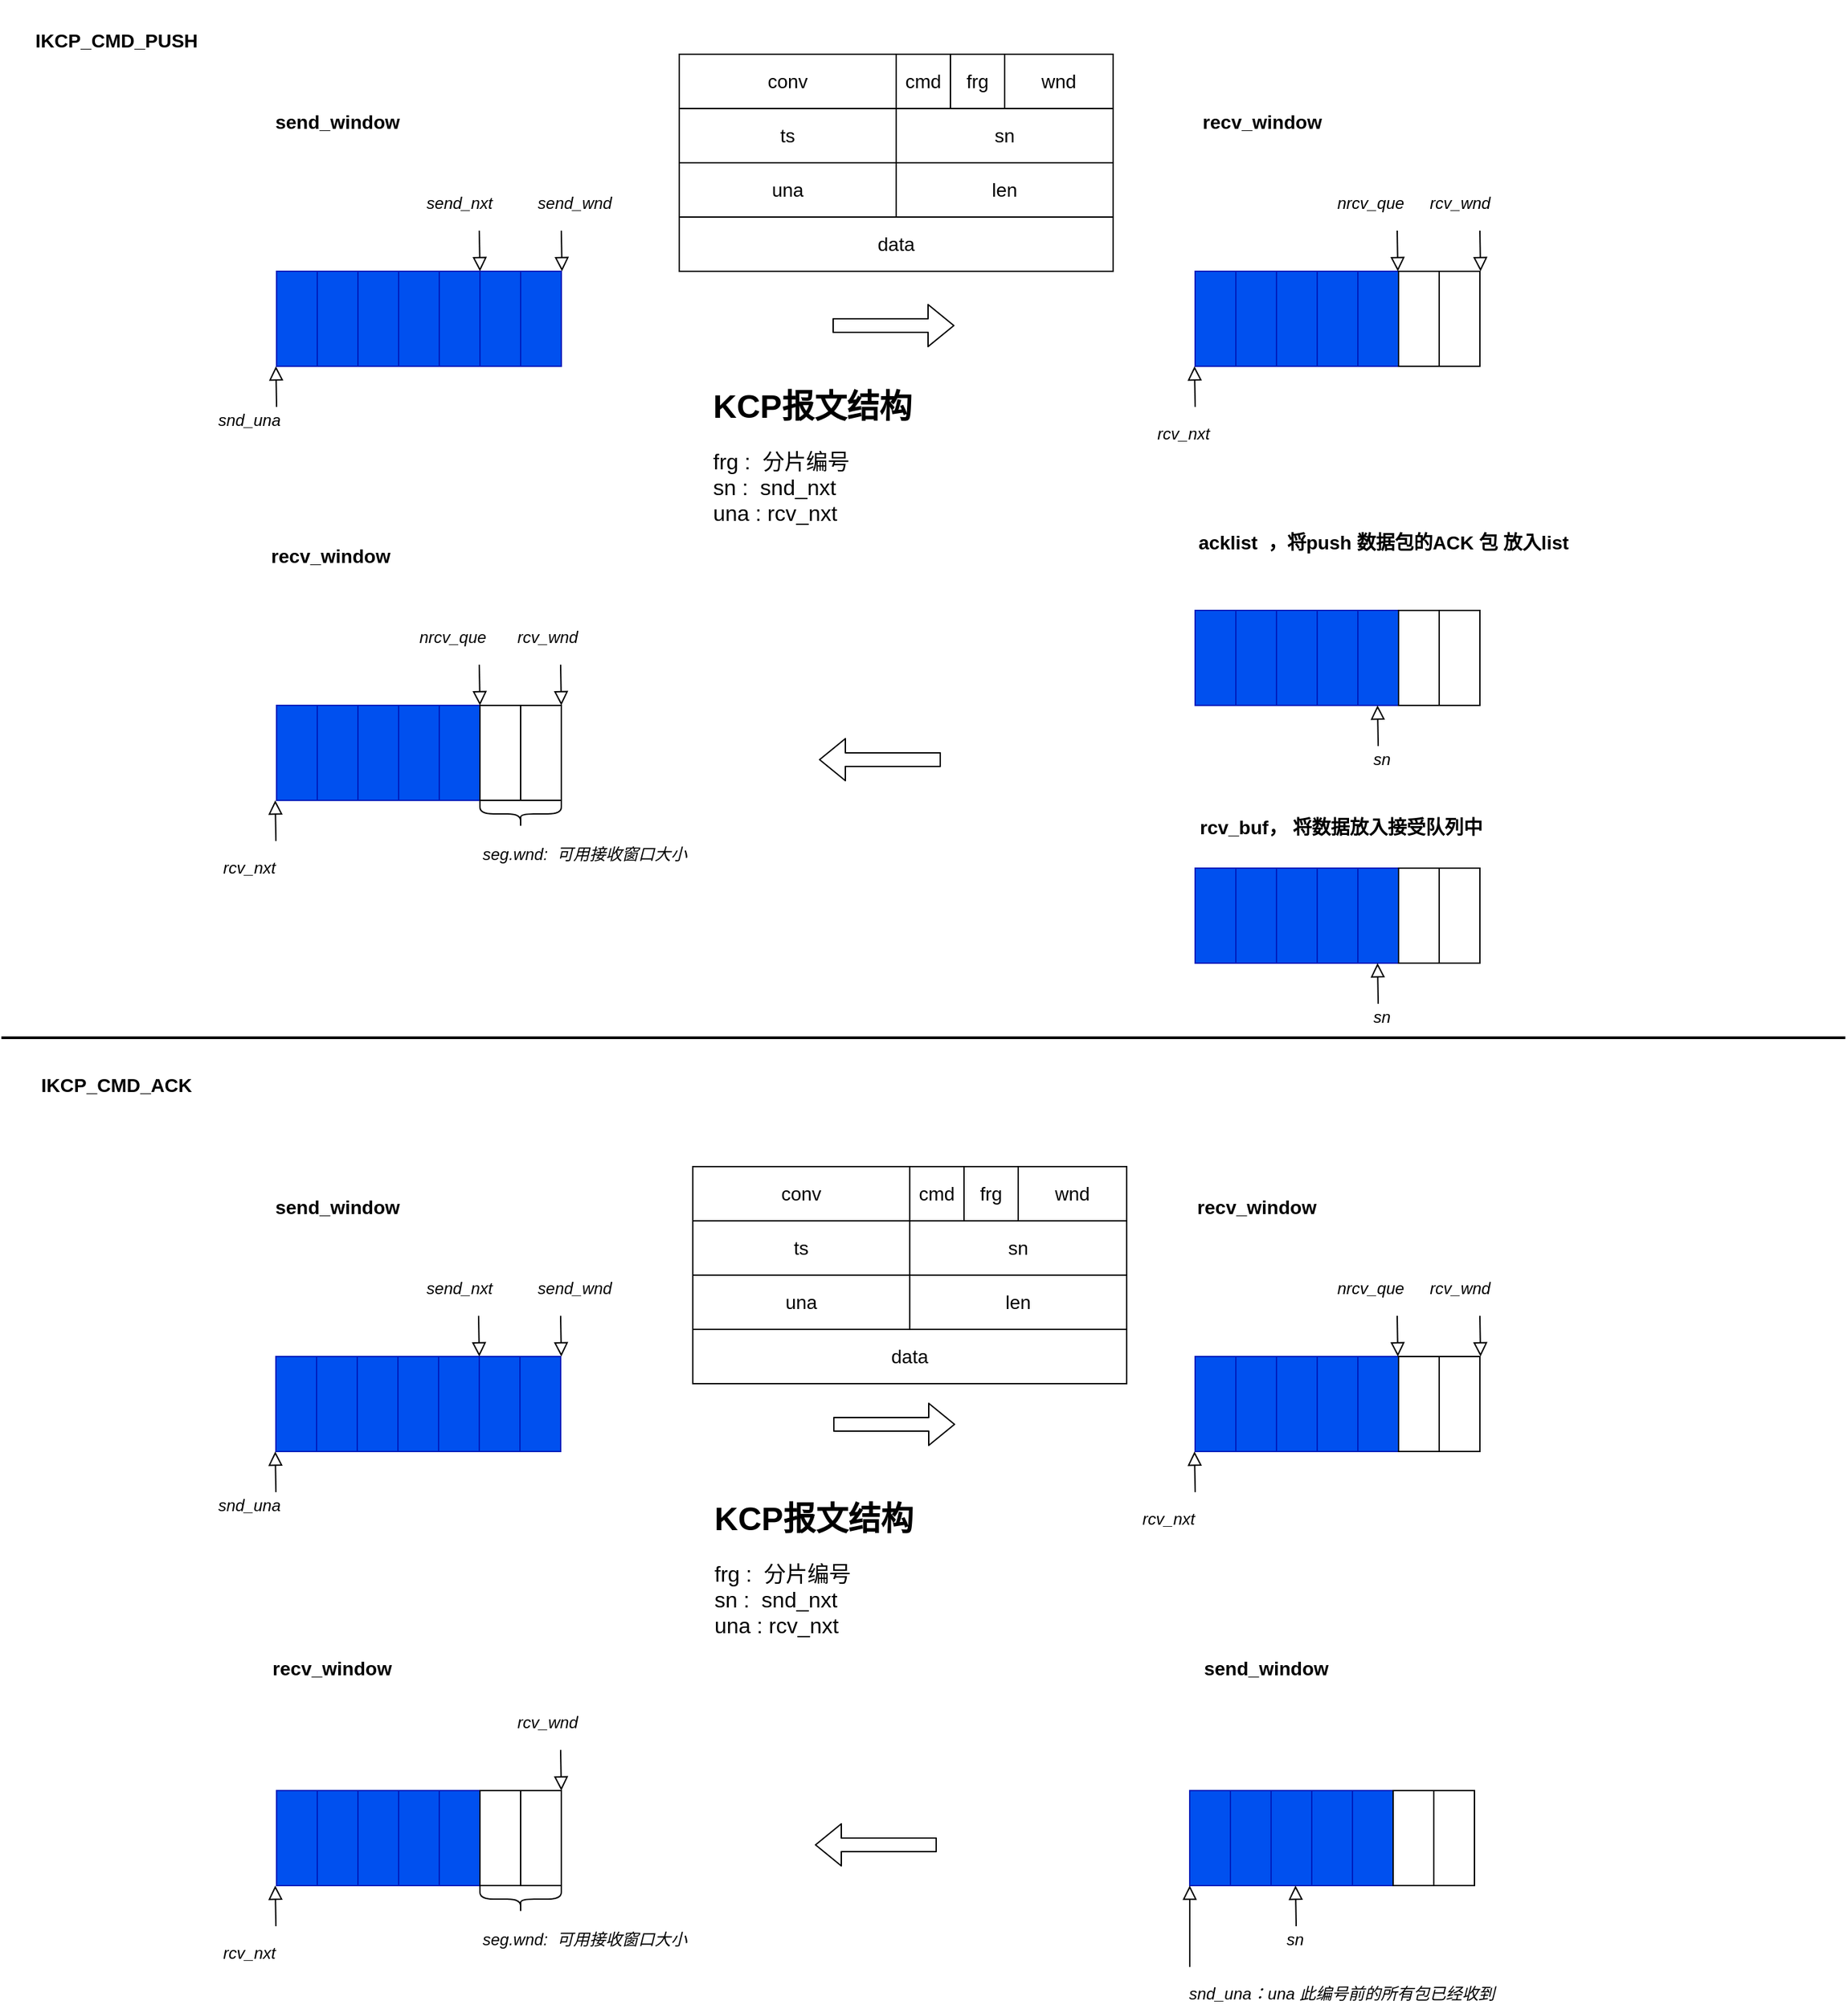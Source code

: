 <mxfile version="13.10.2" type="github">
  <diagram id="feINAKc0w70oRSZ_3hTW" name="第 1 页">
    <mxGraphModel dx="1360" dy="802" grid="1" gridSize="10" guides="1" tooltips="1" connect="1" arrows="1" fold="1" page="1" pageScale="1" pageWidth="827" pageHeight="1169" math="0" shadow="0">
      <root>
        <mxCell id="0" />
        <mxCell id="1" parent="0" />
        <mxCell id="rV__VkdkWEQ5Nje2Z5eR-19" value="" style="rounded=0;whiteSpace=wrap;html=1;fillColor=#0050ef;strokeColor=#001DBC;fontColor=#ffffff;" parent="1" vertex="1">
          <mxGeometry x="243" y="200" width="30" height="70" as="geometry" />
        </mxCell>
        <mxCell id="rV__VkdkWEQ5Nje2Z5eR-52" value="" style="rounded=0;html=1;jettySize=auto;orthogonalLoop=1;fontSize=11;endArrow=block;endFill=0;endSize=8;strokeWidth=1;shadow=0;labelBackgroundColor=none;edgeStyle=orthogonalEdgeStyle;" parent="1" edge="1">
          <mxGeometry y="20" relative="1" as="geometry">
            <mxPoint as="offset" />
            <mxPoint x="243" y="300" as="sourcePoint" />
            <mxPoint x="242.5" y="270" as="targetPoint" />
          </mxGeometry>
        </mxCell>
        <mxCell id="rV__VkdkWEQ5Nje2Z5eR-62" value="snd_una" style="text;html=1;strokeColor=none;fillColor=none;align=center;verticalAlign=middle;whiteSpace=wrap;rounded=0;fontStyle=2" parent="1" vertex="1">
          <mxGeometry x="203" y="300" width="40" height="20" as="geometry" />
        </mxCell>
        <mxCell id="rV__VkdkWEQ5Nje2Z5eR-63" value="send_wnd" style="text;html=1;strokeColor=none;fillColor=none;align=center;verticalAlign=middle;whiteSpace=wrap;rounded=0;fontStyle=2" parent="1" vertex="1">
          <mxGeometry x="443" y="140" width="40" height="20" as="geometry" />
        </mxCell>
        <mxCell id="rV__VkdkWEQ5Nje2Z5eR-68" value="send_window" style="text;html=1;strokeColor=none;fillColor=none;align=center;verticalAlign=middle;whiteSpace=wrap;rounded=0;fontSize=14;fontStyle=1" parent="1" vertex="1">
          <mxGeometry x="268" y="80" width="40" height="20" as="geometry" />
        </mxCell>
        <mxCell id="mCFFVizzUiLR0h96KD7Z-1" value="" style="rounded=0;whiteSpace=wrap;html=1;fillColor=#0050ef;strokeColor=#001DBC;fontColor=#ffffff;" vertex="1" parent="1">
          <mxGeometry x="273" y="200" width="30" height="70" as="geometry" />
        </mxCell>
        <mxCell id="mCFFVizzUiLR0h96KD7Z-2" value="" style="rounded=0;whiteSpace=wrap;html=1;fillColor=#0050ef;strokeColor=#001DBC;fontColor=#ffffff;" vertex="1" parent="1">
          <mxGeometry x="303" y="200" width="30" height="70" as="geometry" />
        </mxCell>
        <mxCell id="mCFFVizzUiLR0h96KD7Z-3" value="" style="rounded=0;whiteSpace=wrap;html=1;fillColor=#0050ef;strokeColor=#001DBC;fontColor=#ffffff;" vertex="1" parent="1">
          <mxGeometry x="333" y="200" width="30" height="70" as="geometry" />
        </mxCell>
        <mxCell id="mCFFVizzUiLR0h96KD7Z-4" value="" style="rounded=0;whiteSpace=wrap;html=1;fillColor=#0050ef;strokeColor=#001DBC;fontColor=#ffffff;" vertex="1" parent="1">
          <mxGeometry x="363" y="200" width="30" height="70" as="geometry" />
        </mxCell>
        <mxCell id="mCFFVizzUiLR0h96KD7Z-5" value="" style="rounded=0;whiteSpace=wrap;html=1;fillColor=#0050ef;strokeColor=#001DBC;fontColor=#ffffff;" vertex="1" parent="1">
          <mxGeometry x="393" y="200" width="30" height="70" as="geometry" />
        </mxCell>
        <mxCell id="mCFFVizzUiLR0h96KD7Z-6" value="" style="rounded=0;whiteSpace=wrap;html=1;fillColor=#0050ef;strokeColor=#001DBC;fontColor=#ffffff;" vertex="1" parent="1">
          <mxGeometry x="423" y="200" width="30" height="70" as="geometry" />
        </mxCell>
        <mxCell id="mCFFVizzUiLR0h96KD7Z-7" value="" style="rounded=0;whiteSpace=wrap;html=1;fillColor=#0050ef;strokeColor=#001DBC;fontColor=#ffffff;" vertex="1" parent="1">
          <mxGeometry x="920.5" y="200" width="30" height="70" as="geometry" />
        </mxCell>
        <mxCell id="mCFFVizzUiLR0h96KD7Z-8" value="recv_window" style="text;html=1;strokeColor=none;fillColor=none;align=center;verticalAlign=middle;whiteSpace=wrap;rounded=0;fontSize=14;fontStyle=1" vertex="1" parent="1">
          <mxGeometry x="950" y="80" width="40" height="20" as="geometry" />
        </mxCell>
        <mxCell id="mCFFVizzUiLR0h96KD7Z-9" value="" style="rounded=0;whiteSpace=wrap;html=1;fillColor=#0050ef;strokeColor=#001DBC;fontColor=#ffffff;" vertex="1" parent="1">
          <mxGeometry x="950.5" y="200" width="30" height="70" as="geometry" />
        </mxCell>
        <mxCell id="mCFFVizzUiLR0h96KD7Z-10" value="" style="rounded=0;whiteSpace=wrap;html=1;fillColor=#0050ef;strokeColor=#001DBC;fontColor=#ffffff;" vertex="1" parent="1">
          <mxGeometry x="980.5" y="200" width="30" height="70" as="geometry" />
        </mxCell>
        <mxCell id="mCFFVizzUiLR0h96KD7Z-11" value="" style="rounded=0;whiteSpace=wrap;html=1;fillColor=#0050ef;strokeColor=#001DBC;fontColor=#ffffff;" vertex="1" parent="1">
          <mxGeometry x="1010.5" y="200" width="30" height="70" as="geometry" />
        </mxCell>
        <mxCell id="mCFFVizzUiLR0h96KD7Z-12" value="" style="rounded=0;whiteSpace=wrap;html=1;fillColor=#0050ef;strokeColor=#001DBC;fontColor=#ffffff;" vertex="1" parent="1">
          <mxGeometry x="1040.5" y="200" width="30" height="70" as="geometry" />
        </mxCell>
        <mxCell id="mCFFVizzUiLR0h96KD7Z-13" value="" style="rounded=0;whiteSpace=wrap;html=1;" vertex="1" parent="1">
          <mxGeometry x="1070.5" y="200" width="30" height="70" as="geometry" />
        </mxCell>
        <mxCell id="mCFFVizzUiLR0h96KD7Z-14" value="" style="rounded=0;whiteSpace=wrap;html=1;" vertex="1" parent="1">
          <mxGeometry x="1100.5" y="200" width="30" height="70" as="geometry" />
        </mxCell>
        <mxCell id="mCFFVizzUiLR0h96KD7Z-15" value="" style="rounded=0;whiteSpace=wrap;html=1;fillColor=#0050ef;strokeColor=#001DBC;fontColor=#ffffff;" vertex="1" parent="1">
          <mxGeometry x="243" y="520" width="30" height="70" as="geometry" />
        </mxCell>
        <mxCell id="mCFFVizzUiLR0h96KD7Z-16" value="recv_window" style="text;html=1;strokeColor=none;fillColor=none;align=center;verticalAlign=middle;whiteSpace=wrap;rounded=0;fontSize=14;fontStyle=1" vertex="1" parent="1">
          <mxGeometry x="263" y="400" width="40" height="20" as="geometry" />
        </mxCell>
        <mxCell id="mCFFVizzUiLR0h96KD7Z-17" value="" style="rounded=0;whiteSpace=wrap;html=1;fillColor=#0050ef;strokeColor=#001DBC;fontColor=#ffffff;" vertex="1" parent="1">
          <mxGeometry x="273" y="520" width="30" height="70" as="geometry" />
        </mxCell>
        <mxCell id="mCFFVizzUiLR0h96KD7Z-18" value="" style="rounded=0;whiteSpace=wrap;html=1;fillColor=#0050ef;strokeColor=#001DBC;fontColor=#ffffff;" vertex="1" parent="1">
          <mxGeometry x="303" y="520" width="30" height="70" as="geometry" />
        </mxCell>
        <mxCell id="mCFFVizzUiLR0h96KD7Z-19" value="" style="rounded=0;whiteSpace=wrap;html=1;fillColor=#0050ef;strokeColor=#001DBC;fontColor=#ffffff;" vertex="1" parent="1">
          <mxGeometry x="333" y="520" width="30" height="70" as="geometry" />
        </mxCell>
        <mxCell id="mCFFVizzUiLR0h96KD7Z-20" value="" style="rounded=0;whiteSpace=wrap;html=1;fillColor=#0050ef;strokeColor=#001DBC;fontColor=#ffffff;" vertex="1" parent="1">
          <mxGeometry x="363" y="520" width="30" height="70" as="geometry" />
        </mxCell>
        <mxCell id="mCFFVizzUiLR0h96KD7Z-21" value="" style="rounded=0;whiteSpace=wrap;html=1;" vertex="1" parent="1">
          <mxGeometry x="393" y="520" width="30" height="70" as="geometry" />
        </mxCell>
        <mxCell id="mCFFVizzUiLR0h96KD7Z-22" value="" style="rounded=0;whiteSpace=wrap;html=1;" vertex="1" parent="1">
          <mxGeometry x="423" y="520" width="30" height="70" as="geometry" />
        </mxCell>
        <mxCell id="mCFFVizzUiLR0h96KD7Z-23" value="" style="rounded=0;whiteSpace=wrap;html=1;fillColor=#0050ef;strokeColor=#001DBC;fontColor=#ffffff;" vertex="1" parent="1">
          <mxGeometry x="920.5" y="450" width="30" height="70" as="geometry" />
        </mxCell>
        <mxCell id="mCFFVizzUiLR0h96KD7Z-24" value="acklist&amp;nbsp; ，将push 数据包的ACK 包 放入list" style="text;html=1;strokeColor=none;fillColor=none;align=left;verticalAlign=middle;whiteSpace=wrap;rounded=0;fontSize=14;fontStyle=1" vertex="1" parent="1">
          <mxGeometry x="920.5" y="390" width="289.5" height="20" as="geometry" />
        </mxCell>
        <mxCell id="mCFFVizzUiLR0h96KD7Z-25" value="" style="rounded=0;whiteSpace=wrap;html=1;fillColor=#0050ef;strokeColor=#001DBC;fontColor=#ffffff;" vertex="1" parent="1">
          <mxGeometry x="950.5" y="450" width="30" height="70" as="geometry" />
        </mxCell>
        <mxCell id="mCFFVizzUiLR0h96KD7Z-26" value="" style="rounded=0;whiteSpace=wrap;html=1;fillColor=#0050ef;strokeColor=#001DBC;fontColor=#ffffff;" vertex="1" parent="1">
          <mxGeometry x="980.5" y="450" width="30" height="70" as="geometry" />
        </mxCell>
        <mxCell id="mCFFVizzUiLR0h96KD7Z-27" value="" style="rounded=0;whiteSpace=wrap;html=1;fillColor=#0050ef;strokeColor=#001DBC;fontColor=#ffffff;" vertex="1" parent="1">
          <mxGeometry x="1010.5" y="450" width="30" height="70" as="geometry" />
        </mxCell>
        <mxCell id="mCFFVizzUiLR0h96KD7Z-28" value="" style="rounded=0;whiteSpace=wrap;html=1;fillColor=#0050ef;strokeColor=#001DBC;fontColor=#ffffff;" vertex="1" parent="1">
          <mxGeometry x="1040.5" y="450" width="30" height="70" as="geometry" />
        </mxCell>
        <mxCell id="mCFFVizzUiLR0h96KD7Z-29" value="" style="rounded=0;whiteSpace=wrap;html=1;" vertex="1" parent="1">
          <mxGeometry x="1070.5" y="450" width="30" height="70" as="geometry" />
        </mxCell>
        <mxCell id="mCFFVizzUiLR0h96KD7Z-30" value="" style="rounded=0;whiteSpace=wrap;html=1;" vertex="1" parent="1">
          <mxGeometry x="1100.5" y="450" width="30" height="70" as="geometry" />
        </mxCell>
        <mxCell id="mCFFVizzUiLR0h96KD7Z-31" value="" style="shape=flexArrow;endArrow=classic;html=1;fontSize=14;fontColor=#000000;" edge="1" parent="1">
          <mxGeometry width="50" height="50" relative="1" as="geometry">
            <mxPoint x="653" y="240" as="sourcePoint" />
            <mxPoint x="743" y="240" as="targetPoint" />
          </mxGeometry>
        </mxCell>
        <mxCell id="mCFFVizzUiLR0h96KD7Z-32" value="" style="shape=flexArrow;endArrow=classic;html=1;fontSize=14;fontColor=#000000;" edge="1" parent="1">
          <mxGeometry width="50" height="50" relative="1" as="geometry">
            <mxPoint x="733" y="560" as="sourcePoint" />
            <mxPoint x="643" y="560" as="targetPoint" />
          </mxGeometry>
        </mxCell>
        <mxCell id="mCFFVizzUiLR0h96KD7Z-33" value="" style="rounded=0;html=1;jettySize=auto;orthogonalLoop=1;fontSize=11;endArrow=block;endFill=0;endSize=8;strokeWidth=1;shadow=0;labelBackgroundColor=none;edgeStyle=orthogonalEdgeStyle;" edge="1" parent="1">
          <mxGeometry y="20" relative="1" as="geometry">
            <mxPoint as="offset" />
            <mxPoint x="453" y="170" as="sourcePoint" />
            <mxPoint x="453.5" y="200" as="targetPoint" />
          </mxGeometry>
        </mxCell>
        <mxCell id="mCFFVizzUiLR0h96KD7Z-34" value="send_nxt" style="text;html=1;strokeColor=none;fillColor=none;align=center;verticalAlign=middle;whiteSpace=wrap;rounded=0;fontStyle=2" vertex="1" parent="1">
          <mxGeometry x="358" y="140" width="40" height="20" as="geometry" />
        </mxCell>
        <mxCell id="mCFFVizzUiLR0h96KD7Z-35" value="" style="rounded=0;html=1;jettySize=auto;orthogonalLoop=1;fontSize=11;endArrow=block;endFill=0;endSize=8;strokeWidth=1;shadow=0;labelBackgroundColor=none;edgeStyle=orthogonalEdgeStyle;" edge="1" parent="1">
          <mxGeometry y="20" relative="1" as="geometry">
            <mxPoint as="offset" />
            <mxPoint x="392.5" y="170" as="sourcePoint" />
            <mxPoint x="393" y="200" as="targetPoint" />
          </mxGeometry>
        </mxCell>
        <mxCell id="mCFFVizzUiLR0h96KD7Z-36" value="rcv_nxt" style="text;html=1;strokeColor=none;fillColor=none;align=center;verticalAlign=middle;whiteSpace=wrap;rounded=0;fontStyle=2" vertex="1" parent="1">
          <mxGeometry x="892" y="310" width="40" height="20" as="geometry" />
        </mxCell>
        <mxCell id="mCFFVizzUiLR0h96KD7Z-37" value="" style="rounded=0;html=1;jettySize=auto;orthogonalLoop=1;fontSize=11;endArrow=block;endFill=0;endSize=8;strokeWidth=1;shadow=0;labelBackgroundColor=none;edgeStyle=orthogonalEdgeStyle;" edge="1" parent="1">
          <mxGeometry y="20" relative="1" as="geometry">
            <mxPoint as="offset" />
            <mxPoint x="920.5" y="300" as="sourcePoint" />
            <mxPoint x="920" y="270" as="targetPoint" />
          </mxGeometry>
        </mxCell>
        <mxCell id="mCFFVizzUiLR0h96KD7Z-48" value="rcv_wnd" style="text;html=1;strokeColor=none;fillColor=none;align=center;verticalAlign=middle;whiteSpace=wrap;rounded=0;fontStyle=2" vertex="1" parent="1">
          <mxGeometry x="1095.5" y="140" width="40" height="20" as="geometry" />
        </mxCell>
        <mxCell id="mCFFVizzUiLR0h96KD7Z-49" value="" style="rounded=0;html=1;jettySize=auto;orthogonalLoop=1;fontSize=11;endArrow=block;endFill=0;endSize=8;strokeWidth=1;shadow=0;labelBackgroundColor=none;edgeStyle=orthogonalEdgeStyle;" edge="1" parent="1">
          <mxGeometry y="20" relative="1" as="geometry">
            <mxPoint as="offset" />
            <mxPoint x="1130.5" y="170" as="sourcePoint" />
            <mxPoint x="1131" y="200" as="targetPoint" />
          </mxGeometry>
        </mxCell>
        <mxCell id="mCFFVizzUiLR0h96KD7Z-50" value="" style="rounded=0;html=1;jettySize=auto;orthogonalLoop=1;fontSize=11;endArrow=block;endFill=0;endSize=8;strokeWidth=1;shadow=0;labelBackgroundColor=none;edgeStyle=orthogonalEdgeStyle;" edge="1" parent="1">
          <mxGeometry y="20" relative="1" as="geometry">
            <mxPoint as="offset" />
            <mxPoint x="1069.5" y="170" as="sourcePoint" />
            <mxPoint x="1070" y="200" as="targetPoint" />
          </mxGeometry>
        </mxCell>
        <mxCell id="mCFFVizzUiLR0h96KD7Z-51" value="nrcv_que" style="text;html=1;strokeColor=none;fillColor=none;align=center;verticalAlign=middle;whiteSpace=wrap;rounded=0;fontStyle=2" vertex="1" parent="1">
          <mxGeometry x="1029.5" y="140" width="40" height="20" as="geometry" />
        </mxCell>
        <mxCell id="mCFFVizzUiLR0h96KD7Z-52" value="" style="shape=curlyBracket;whiteSpace=wrap;html=1;rounded=1;fontSize=14;fontColor=#000000;direction=north;" vertex="1" parent="1">
          <mxGeometry x="393" y="590" width="60" height="20" as="geometry" />
        </mxCell>
        <mxCell id="mCFFVizzUiLR0h96KD7Z-53" value="seg.wnd:&amp;nbsp; 可用接收窗口大小" style="text;html=1;strokeColor=none;fillColor=none;align=left;verticalAlign=middle;whiteSpace=wrap;rounded=0;fontStyle=2" vertex="1" parent="1">
          <mxGeometry x="393" y="620" width="190" height="20" as="geometry" />
        </mxCell>
        <mxCell id="mCFFVizzUiLR0h96KD7Z-54" value="rcv_wnd" style="text;html=1;strokeColor=none;fillColor=none;align=center;verticalAlign=middle;whiteSpace=wrap;rounded=0;fontStyle=2" vertex="1" parent="1">
          <mxGeometry x="423" y="460" width="40" height="20" as="geometry" />
        </mxCell>
        <mxCell id="mCFFVizzUiLR0h96KD7Z-55" value="" style="rounded=0;html=1;jettySize=auto;orthogonalLoop=1;fontSize=11;endArrow=block;endFill=0;endSize=8;strokeWidth=1;shadow=0;labelBackgroundColor=none;edgeStyle=orthogonalEdgeStyle;" edge="1" parent="1">
          <mxGeometry y="20" relative="1" as="geometry">
            <mxPoint as="offset" />
            <mxPoint x="452.5" y="490" as="sourcePoint" />
            <mxPoint x="453" y="520" as="targetPoint" />
          </mxGeometry>
        </mxCell>
        <mxCell id="mCFFVizzUiLR0h96KD7Z-71" value="conv" style="rounded=0;whiteSpace=wrap;html=1;fontSize=14;fontColor=#000000;align=center;" vertex="1" parent="1">
          <mxGeometry x="540" y="40" width="160" height="40" as="geometry" />
        </mxCell>
        <mxCell id="mCFFVizzUiLR0h96KD7Z-72" value="ts" style="rounded=0;whiteSpace=wrap;html=1;fontSize=14;fontColor=#000000;align=center;" vertex="1" parent="1">
          <mxGeometry x="540" y="80" width="160" height="40" as="geometry" />
        </mxCell>
        <mxCell id="mCFFVizzUiLR0h96KD7Z-73" value="una" style="rounded=0;whiteSpace=wrap;html=1;fontSize=14;fontColor=#000000;align=center;" vertex="1" parent="1">
          <mxGeometry x="540" y="120" width="160" height="40" as="geometry" />
        </mxCell>
        <mxCell id="mCFFVizzUiLR0h96KD7Z-74" value="cmd" style="rounded=0;whiteSpace=wrap;html=1;fontSize=14;fontColor=#000000;align=center;" vertex="1" parent="1">
          <mxGeometry x="700" y="40" width="40" height="40" as="geometry" />
        </mxCell>
        <mxCell id="mCFFVizzUiLR0h96KD7Z-75" value="frg" style="rounded=0;whiteSpace=wrap;html=1;fontSize=14;fontColor=#000000;align=center;" vertex="1" parent="1">
          <mxGeometry x="740" y="40" width="40" height="40" as="geometry" />
        </mxCell>
        <mxCell id="mCFFVizzUiLR0h96KD7Z-76" value="wnd" style="rounded=0;whiteSpace=wrap;html=1;fontSize=14;fontColor=#000000;align=center;" vertex="1" parent="1">
          <mxGeometry x="780" y="40" width="80" height="40" as="geometry" />
        </mxCell>
        <mxCell id="mCFFVizzUiLR0h96KD7Z-78" value="sn" style="rounded=0;whiteSpace=wrap;html=1;fontSize=14;fontColor=#000000;align=center;" vertex="1" parent="1">
          <mxGeometry x="700" y="80" width="160" height="40" as="geometry" />
        </mxCell>
        <mxCell id="mCFFVizzUiLR0h96KD7Z-79" value="len" style="rounded=0;whiteSpace=wrap;html=1;fontSize=14;fontColor=#000000;align=center;" vertex="1" parent="1">
          <mxGeometry x="700" y="120" width="160" height="40" as="geometry" />
        </mxCell>
        <mxCell id="mCFFVizzUiLR0h96KD7Z-80" value="data" style="rounded=0;whiteSpace=wrap;html=1;fontSize=14;fontColor=#000000;align=center;" vertex="1" parent="1">
          <mxGeometry x="540" y="160" width="320" height="40" as="geometry" />
        </mxCell>
        <mxCell id="mCFFVizzUiLR0h96KD7Z-81" value="rcv_nxt" style="text;html=1;strokeColor=none;fillColor=none;align=center;verticalAlign=middle;whiteSpace=wrap;rounded=0;fontStyle=2" vertex="1" parent="1">
          <mxGeometry x="202.5" y="630" width="40" height="20" as="geometry" />
        </mxCell>
        <mxCell id="mCFFVizzUiLR0h96KD7Z-82" value="" style="rounded=0;html=1;jettySize=auto;orthogonalLoop=1;fontSize=11;endArrow=block;endFill=0;endSize=8;strokeWidth=1;shadow=0;labelBackgroundColor=none;edgeStyle=orthogonalEdgeStyle;" edge="1" parent="1">
          <mxGeometry y="20" relative="1" as="geometry">
            <mxPoint as="offset" />
            <mxPoint x="242.5" y="620" as="sourcePoint" />
            <mxPoint x="242" y="590" as="targetPoint" />
          </mxGeometry>
        </mxCell>
        <mxCell id="mCFFVizzUiLR0h96KD7Z-83" value="&lt;h1&gt;KCP报文结构&lt;/h1&gt;&lt;p style=&quot;font-size: 16px&quot;&gt;frg :&amp;nbsp; 分片编号&amp;nbsp;&lt;br&gt;sn :&amp;nbsp;&amp;nbsp;snd_nxt&lt;br&gt;una : rcv_nxt&amp;nbsp;&lt;br&gt;&lt;/p&gt;" style="text;html=1;strokeColor=none;fillColor=none;spacing=5;spacingTop=-20;whiteSpace=wrap;overflow=hidden;rounded=0;" vertex="1" parent="1">
          <mxGeometry x="560" y="280" width="320" height="150" as="geometry" />
        </mxCell>
        <mxCell id="mCFFVizzUiLR0h96KD7Z-86" value="" style="rounded=0;html=1;jettySize=auto;orthogonalLoop=1;fontSize=11;endArrow=block;endFill=0;endSize=8;strokeWidth=1;shadow=0;labelBackgroundColor=none;edgeStyle=orthogonalEdgeStyle;" edge="1" parent="1">
          <mxGeometry y="20" relative="1" as="geometry">
            <mxPoint as="offset" />
            <mxPoint x="1055.5" y="550" as="sourcePoint" />
            <mxPoint x="1055" y="520" as="targetPoint" />
          </mxGeometry>
        </mxCell>
        <mxCell id="mCFFVizzUiLR0h96KD7Z-87" value="sn" style="text;html=1;strokeColor=none;fillColor=none;align=left;verticalAlign=middle;whiteSpace=wrap;rounded=0;fontStyle=2" vertex="1" parent="1">
          <mxGeometry x="1050" y="550" width="40" height="20" as="geometry" />
        </mxCell>
        <mxCell id="mCFFVizzUiLR0h96KD7Z-89" value="" style="rounded=0;whiteSpace=wrap;html=1;fillColor=#0050ef;strokeColor=#001DBC;fontColor=#ffffff;" vertex="1" parent="1">
          <mxGeometry x="242.5" y="1000" width="30" height="70" as="geometry" />
        </mxCell>
        <mxCell id="mCFFVizzUiLR0h96KD7Z-90" value="" style="rounded=0;html=1;jettySize=auto;orthogonalLoop=1;fontSize=11;endArrow=block;endFill=0;endSize=8;strokeWidth=1;shadow=0;labelBackgroundColor=none;edgeStyle=orthogonalEdgeStyle;" edge="1" parent="1">
          <mxGeometry y="20" relative="1" as="geometry">
            <mxPoint as="offset" />
            <mxPoint x="242.5" y="1100" as="sourcePoint" />
            <mxPoint x="242" y="1070" as="targetPoint" />
          </mxGeometry>
        </mxCell>
        <mxCell id="mCFFVizzUiLR0h96KD7Z-91" value="snd_una" style="text;html=1;strokeColor=none;fillColor=none;align=center;verticalAlign=middle;whiteSpace=wrap;rounded=0;fontStyle=2" vertex="1" parent="1">
          <mxGeometry x="202.5" y="1100" width="40" height="20" as="geometry" />
        </mxCell>
        <mxCell id="mCFFVizzUiLR0h96KD7Z-92" value="send_wnd" style="text;html=1;strokeColor=none;fillColor=none;align=center;verticalAlign=middle;whiteSpace=wrap;rounded=0;fontStyle=2" vertex="1" parent="1">
          <mxGeometry x="442.5" y="940" width="40" height="20" as="geometry" />
        </mxCell>
        <mxCell id="mCFFVizzUiLR0h96KD7Z-93" value="IKCP_CMD_ACK" style="text;html=1;strokeColor=none;fillColor=none;align=center;verticalAlign=middle;whiteSpace=wrap;rounded=0;fontSize=14;fontStyle=1" vertex="1" parent="1">
          <mxGeometry x="40" y="770" width="170" height="60" as="geometry" />
        </mxCell>
        <mxCell id="mCFFVizzUiLR0h96KD7Z-94" value="" style="rounded=0;whiteSpace=wrap;html=1;fillColor=#0050ef;strokeColor=#001DBC;fontColor=#ffffff;" vertex="1" parent="1">
          <mxGeometry x="272.5" y="1000" width="30" height="70" as="geometry" />
        </mxCell>
        <mxCell id="mCFFVizzUiLR0h96KD7Z-95" value="" style="rounded=0;whiteSpace=wrap;html=1;fillColor=#0050ef;strokeColor=#001DBC;fontColor=#ffffff;" vertex="1" parent="1">
          <mxGeometry x="302.5" y="1000" width="30" height="70" as="geometry" />
        </mxCell>
        <mxCell id="mCFFVizzUiLR0h96KD7Z-96" value="" style="rounded=0;whiteSpace=wrap;html=1;fillColor=#0050ef;strokeColor=#001DBC;fontColor=#ffffff;" vertex="1" parent="1">
          <mxGeometry x="332.5" y="1000" width="30" height="70" as="geometry" />
        </mxCell>
        <mxCell id="mCFFVizzUiLR0h96KD7Z-97" value="" style="rounded=0;whiteSpace=wrap;html=1;fillColor=#0050ef;strokeColor=#001DBC;fontColor=#ffffff;" vertex="1" parent="1">
          <mxGeometry x="362.5" y="1000" width="30" height="70" as="geometry" />
        </mxCell>
        <mxCell id="mCFFVizzUiLR0h96KD7Z-98" value="" style="rounded=0;whiteSpace=wrap;html=1;fillColor=#0050ef;strokeColor=#001DBC;fontColor=#ffffff;" vertex="1" parent="1">
          <mxGeometry x="392.5" y="1000" width="30" height="70" as="geometry" />
        </mxCell>
        <mxCell id="mCFFVizzUiLR0h96KD7Z-99" value="" style="rounded=0;whiteSpace=wrap;html=1;fillColor=#0050ef;strokeColor=#001DBC;fontColor=#ffffff;" vertex="1" parent="1">
          <mxGeometry x="422.5" y="1000" width="30" height="70" as="geometry" />
        </mxCell>
        <mxCell id="mCFFVizzUiLR0h96KD7Z-100" value="" style="rounded=0;whiteSpace=wrap;html=1;fillColor=#0050ef;strokeColor=#001DBC;fontColor=#ffffff;" vertex="1" parent="1">
          <mxGeometry x="920.5" y="1000" width="30" height="70" as="geometry" />
        </mxCell>
        <mxCell id="mCFFVizzUiLR0h96KD7Z-101" value="recv_window" style="text;html=1;strokeColor=none;fillColor=none;align=center;verticalAlign=middle;whiteSpace=wrap;rounded=0;fontSize=14;fontStyle=1" vertex="1" parent="1">
          <mxGeometry x="945.5" y="880" width="40" height="20" as="geometry" />
        </mxCell>
        <mxCell id="mCFFVizzUiLR0h96KD7Z-102" value="" style="rounded=0;whiteSpace=wrap;html=1;fillColor=#0050ef;strokeColor=#001DBC;fontColor=#ffffff;" vertex="1" parent="1">
          <mxGeometry x="950.5" y="1000" width="30" height="70" as="geometry" />
        </mxCell>
        <mxCell id="mCFFVizzUiLR0h96KD7Z-103" value="" style="rounded=0;whiteSpace=wrap;html=1;fillColor=#0050ef;strokeColor=#001DBC;fontColor=#ffffff;" vertex="1" parent="1">
          <mxGeometry x="980.5" y="1000" width="30" height="70" as="geometry" />
        </mxCell>
        <mxCell id="mCFFVizzUiLR0h96KD7Z-104" value="" style="rounded=0;whiteSpace=wrap;html=1;fillColor=#0050ef;strokeColor=#001DBC;fontColor=#ffffff;" vertex="1" parent="1">
          <mxGeometry x="1010.5" y="1000" width="30" height="70" as="geometry" />
        </mxCell>
        <mxCell id="mCFFVizzUiLR0h96KD7Z-105" value="" style="rounded=0;whiteSpace=wrap;html=1;fillColor=#0050ef;strokeColor=#001DBC;fontColor=#ffffff;" vertex="1" parent="1">
          <mxGeometry x="1040.5" y="1000" width="30" height="70" as="geometry" />
        </mxCell>
        <mxCell id="mCFFVizzUiLR0h96KD7Z-106" value="" style="rounded=0;whiteSpace=wrap;html=1;" vertex="1" parent="1">
          <mxGeometry x="1070.5" y="1000" width="30" height="70" as="geometry" />
        </mxCell>
        <mxCell id="mCFFVizzUiLR0h96KD7Z-107" value="" style="rounded=0;whiteSpace=wrap;html=1;" vertex="1" parent="1">
          <mxGeometry x="1100.5" y="1000" width="30" height="70" as="geometry" />
        </mxCell>
        <mxCell id="mCFFVizzUiLR0h96KD7Z-108" value="" style="rounded=0;whiteSpace=wrap;html=1;fillColor=#0050ef;strokeColor=#001DBC;fontColor=#ffffff;" vertex="1" parent="1">
          <mxGeometry x="243" y="1320" width="30" height="70" as="geometry" />
        </mxCell>
        <mxCell id="mCFFVizzUiLR0h96KD7Z-109" value="recv_window" style="text;html=1;strokeColor=none;fillColor=none;align=center;verticalAlign=middle;whiteSpace=wrap;rounded=0;fontSize=14;fontStyle=1" vertex="1" parent="1">
          <mxGeometry x="263.5" y="1220" width="40" height="20" as="geometry" />
        </mxCell>
        <mxCell id="mCFFVizzUiLR0h96KD7Z-110" value="" style="rounded=0;whiteSpace=wrap;html=1;fillColor=#0050ef;strokeColor=#001DBC;fontColor=#ffffff;" vertex="1" parent="1">
          <mxGeometry x="273" y="1320" width="30" height="70" as="geometry" />
        </mxCell>
        <mxCell id="mCFFVizzUiLR0h96KD7Z-111" value="" style="rounded=0;whiteSpace=wrap;html=1;fillColor=#0050ef;strokeColor=#001DBC;fontColor=#ffffff;" vertex="1" parent="1">
          <mxGeometry x="303" y="1320" width="30" height="70" as="geometry" />
        </mxCell>
        <mxCell id="mCFFVizzUiLR0h96KD7Z-112" value="" style="rounded=0;whiteSpace=wrap;html=1;fillColor=#0050ef;strokeColor=#001DBC;fontColor=#ffffff;" vertex="1" parent="1">
          <mxGeometry x="333" y="1320" width="30" height="70" as="geometry" />
        </mxCell>
        <mxCell id="mCFFVizzUiLR0h96KD7Z-113" value="" style="rounded=0;whiteSpace=wrap;html=1;fillColor=#0050ef;strokeColor=#001DBC;fontColor=#ffffff;" vertex="1" parent="1">
          <mxGeometry x="363" y="1320" width="30" height="70" as="geometry" />
        </mxCell>
        <mxCell id="mCFFVizzUiLR0h96KD7Z-114" value="" style="rounded=0;whiteSpace=wrap;html=1;" vertex="1" parent="1">
          <mxGeometry x="393" y="1320" width="30" height="70" as="geometry" />
        </mxCell>
        <mxCell id="mCFFVizzUiLR0h96KD7Z-115" value="" style="rounded=0;whiteSpace=wrap;html=1;" vertex="1" parent="1">
          <mxGeometry x="423" y="1320" width="30" height="70" as="geometry" />
        </mxCell>
        <mxCell id="mCFFVizzUiLR0h96KD7Z-116" value="" style="rounded=0;whiteSpace=wrap;html=1;fillColor=#0050ef;strokeColor=#001DBC;fontColor=#ffffff;" vertex="1" parent="1">
          <mxGeometry x="916.5" y="1320" width="30" height="70" as="geometry" />
        </mxCell>
        <mxCell id="mCFFVizzUiLR0h96KD7Z-117" value="send_window" style="text;html=1;strokeColor=none;fillColor=none;align=center;verticalAlign=middle;whiteSpace=wrap;rounded=0;fontSize=14;fontStyle=1" vertex="1" parent="1">
          <mxGeometry x="952.5" y="1220" width="40" height="20" as="geometry" />
        </mxCell>
        <mxCell id="mCFFVizzUiLR0h96KD7Z-118" value="" style="rounded=0;whiteSpace=wrap;html=1;fillColor=#0050ef;strokeColor=#001DBC;fontColor=#ffffff;" vertex="1" parent="1">
          <mxGeometry x="946.5" y="1320" width="30" height="70" as="geometry" />
        </mxCell>
        <mxCell id="mCFFVizzUiLR0h96KD7Z-119" value="" style="rounded=0;whiteSpace=wrap;html=1;fillColor=#0050ef;strokeColor=#001DBC;fontColor=#ffffff;" vertex="1" parent="1">
          <mxGeometry x="976.5" y="1320" width="30" height="70" as="geometry" />
        </mxCell>
        <mxCell id="mCFFVizzUiLR0h96KD7Z-120" value="" style="rounded=0;whiteSpace=wrap;html=1;fillColor=#0050ef;strokeColor=#001DBC;fontColor=#ffffff;" vertex="1" parent="1">
          <mxGeometry x="1006.5" y="1320" width="30" height="70" as="geometry" />
        </mxCell>
        <mxCell id="mCFFVizzUiLR0h96KD7Z-121" value="" style="rounded=0;whiteSpace=wrap;html=1;fillColor=#0050ef;strokeColor=#001DBC;fontColor=#ffffff;" vertex="1" parent="1">
          <mxGeometry x="1036.5" y="1320" width="30" height="70" as="geometry" />
        </mxCell>
        <mxCell id="mCFFVizzUiLR0h96KD7Z-122" value="" style="rounded=0;whiteSpace=wrap;html=1;" vertex="1" parent="1">
          <mxGeometry x="1066.5" y="1320" width="30" height="70" as="geometry" />
        </mxCell>
        <mxCell id="mCFFVizzUiLR0h96KD7Z-123" value="" style="rounded=0;whiteSpace=wrap;html=1;" vertex="1" parent="1">
          <mxGeometry x="1096.5" y="1320" width="30" height="70" as="geometry" />
        </mxCell>
        <mxCell id="mCFFVizzUiLR0h96KD7Z-124" value="" style="shape=flexArrow;endArrow=classic;html=1;fontSize=14;fontColor=#000000;" edge="1" parent="1">
          <mxGeometry width="50" height="50" relative="1" as="geometry">
            <mxPoint x="653.5" y="1050" as="sourcePoint" />
            <mxPoint x="743.5" y="1050" as="targetPoint" />
          </mxGeometry>
        </mxCell>
        <mxCell id="mCFFVizzUiLR0h96KD7Z-125" value="" style="shape=flexArrow;endArrow=classic;html=1;fontSize=14;fontColor=#000000;" edge="1" parent="1">
          <mxGeometry width="50" height="50" relative="1" as="geometry">
            <mxPoint x="730" y="1360" as="sourcePoint" />
            <mxPoint x="640" y="1360" as="targetPoint" />
          </mxGeometry>
        </mxCell>
        <mxCell id="mCFFVizzUiLR0h96KD7Z-126" value="" style="rounded=0;html=1;jettySize=auto;orthogonalLoop=1;fontSize=11;endArrow=block;endFill=0;endSize=8;strokeWidth=1;shadow=0;labelBackgroundColor=none;edgeStyle=orthogonalEdgeStyle;" edge="1" parent="1">
          <mxGeometry y="20" relative="1" as="geometry">
            <mxPoint as="offset" />
            <mxPoint x="452.5" y="970" as="sourcePoint" />
            <mxPoint x="453" y="1000" as="targetPoint" />
          </mxGeometry>
        </mxCell>
        <mxCell id="mCFFVizzUiLR0h96KD7Z-127" value="send_nxt" style="text;html=1;strokeColor=none;fillColor=none;align=center;verticalAlign=middle;whiteSpace=wrap;rounded=0;fontStyle=2" vertex="1" parent="1">
          <mxGeometry x="357.5" y="940" width="40" height="20" as="geometry" />
        </mxCell>
        <mxCell id="mCFFVizzUiLR0h96KD7Z-128" value="" style="rounded=0;html=1;jettySize=auto;orthogonalLoop=1;fontSize=11;endArrow=block;endFill=0;endSize=8;strokeWidth=1;shadow=0;labelBackgroundColor=none;edgeStyle=orthogonalEdgeStyle;" edge="1" parent="1">
          <mxGeometry y="20" relative="1" as="geometry">
            <mxPoint as="offset" />
            <mxPoint x="392" y="970" as="sourcePoint" />
            <mxPoint x="392.5" y="1000" as="targetPoint" />
          </mxGeometry>
        </mxCell>
        <mxCell id="mCFFVizzUiLR0h96KD7Z-129" value="rcv_nxt" style="text;html=1;strokeColor=none;fillColor=none;align=center;verticalAlign=middle;whiteSpace=wrap;rounded=0;fontStyle=2" vertex="1" parent="1">
          <mxGeometry x="880.5" y="1110" width="40" height="20" as="geometry" />
        </mxCell>
        <mxCell id="mCFFVizzUiLR0h96KD7Z-130" value="" style="rounded=0;html=1;jettySize=auto;orthogonalLoop=1;fontSize=11;endArrow=block;endFill=0;endSize=8;strokeWidth=1;shadow=0;labelBackgroundColor=none;edgeStyle=orthogonalEdgeStyle;" edge="1" parent="1">
          <mxGeometry y="20" relative="1" as="geometry">
            <mxPoint as="offset" />
            <mxPoint x="920.5" y="1100" as="sourcePoint" />
            <mxPoint x="920" y="1070" as="targetPoint" />
          </mxGeometry>
        </mxCell>
        <mxCell id="mCFFVizzUiLR0h96KD7Z-131" value="rcv_wnd" style="text;html=1;strokeColor=none;fillColor=none;align=center;verticalAlign=middle;whiteSpace=wrap;rounded=0;fontStyle=2" vertex="1" parent="1">
          <mxGeometry x="1095.5" y="940" width="40" height="20" as="geometry" />
        </mxCell>
        <mxCell id="mCFFVizzUiLR0h96KD7Z-132" value="" style="rounded=0;html=1;jettySize=auto;orthogonalLoop=1;fontSize=11;endArrow=block;endFill=0;endSize=8;strokeWidth=1;shadow=0;labelBackgroundColor=none;edgeStyle=orthogonalEdgeStyle;" edge="1" parent="1">
          <mxGeometry y="20" relative="1" as="geometry">
            <mxPoint as="offset" />
            <mxPoint x="1130.5" y="970" as="sourcePoint" />
            <mxPoint x="1131" y="1000" as="targetPoint" />
          </mxGeometry>
        </mxCell>
        <mxCell id="mCFFVizzUiLR0h96KD7Z-133" value="" style="rounded=0;html=1;jettySize=auto;orthogonalLoop=1;fontSize=11;endArrow=block;endFill=0;endSize=8;strokeWidth=1;shadow=0;labelBackgroundColor=none;edgeStyle=orthogonalEdgeStyle;" edge="1" parent="1">
          <mxGeometry y="20" relative="1" as="geometry">
            <mxPoint as="offset" />
            <mxPoint x="1069.5" y="970" as="sourcePoint" />
            <mxPoint x="1070" y="1000" as="targetPoint" />
          </mxGeometry>
        </mxCell>
        <mxCell id="mCFFVizzUiLR0h96KD7Z-134" value="nrcv_que" style="text;html=1;strokeColor=none;fillColor=none;align=center;verticalAlign=middle;whiteSpace=wrap;rounded=0;fontStyle=2" vertex="1" parent="1">
          <mxGeometry x="1029.5" y="940" width="40" height="20" as="geometry" />
        </mxCell>
        <mxCell id="mCFFVizzUiLR0h96KD7Z-135" value="" style="shape=curlyBracket;whiteSpace=wrap;html=1;rounded=1;fontSize=14;fontColor=#000000;direction=north;" vertex="1" parent="1">
          <mxGeometry x="393" y="1390" width="60" height="20" as="geometry" />
        </mxCell>
        <mxCell id="mCFFVizzUiLR0h96KD7Z-136" value="seg.wnd:&amp;nbsp; 可用接收窗口大小" style="text;html=1;strokeColor=none;fillColor=none;align=left;verticalAlign=middle;whiteSpace=wrap;rounded=0;fontStyle=2" vertex="1" parent="1">
          <mxGeometry x="393" y="1420" width="190" height="20" as="geometry" />
        </mxCell>
        <mxCell id="mCFFVizzUiLR0h96KD7Z-137" value="rcv_wnd" style="text;html=1;strokeColor=none;fillColor=none;align=center;verticalAlign=middle;whiteSpace=wrap;rounded=0;fontStyle=2" vertex="1" parent="1">
          <mxGeometry x="423" y="1260" width="40" height="20" as="geometry" />
        </mxCell>
        <mxCell id="mCFFVizzUiLR0h96KD7Z-138" value="" style="rounded=0;html=1;jettySize=auto;orthogonalLoop=1;fontSize=11;endArrow=block;endFill=0;endSize=8;strokeWidth=1;shadow=0;labelBackgroundColor=none;edgeStyle=orthogonalEdgeStyle;" edge="1" parent="1">
          <mxGeometry y="20" relative="1" as="geometry">
            <mxPoint as="offset" />
            <mxPoint x="452.5" y="1290" as="sourcePoint" />
            <mxPoint x="453" y="1320" as="targetPoint" />
          </mxGeometry>
        </mxCell>
        <mxCell id="mCFFVizzUiLR0h96KD7Z-139" value="conv" style="rounded=0;whiteSpace=wrap;html=1;fontSize=14;fontColor=#000000;align=center;" vertex="1" parent="1">
          <mxGeometry x="550" y="860" width="160" height="40" as="geometry" />
        </mxCell>
        <mxCell id="mCFFVizzUiLR0h96KD7Z-140" value="ts" style="rounded=0;whiteSpace=wrap;html=1;fontSize=14;fontColor=#000000;align=center;" vertex="1" parent="1">
          <mxGeometry x="550" y="900" width="160" height="40" as="geometry" />
        </mxCell>
        <mxCell id="mCFFVizzUiLR0h96KD7Z-141" value="una" style="rounded=0;whiteSpace=wrap;html=1;fontSize=14;fontColor=#000000;align=center;" vertex="1" parent="1">
          <mxGeometry x="550" y="940" width="160" height="40" as="geometry" />
        </mxCell>
        <mxCell id="mCFFVizzUiLR0h96KD7Z-142" value="cmd" style="rounded=0;whiteSpace=wrap;html=1;fontSize=14;fontColor=#000000;align=center;" vertex="1" parent="1">
          <mxGeometry x="710" y="860" width="40" height="40" as="geometry" />
        </mxCell>
        <mxCell id="mCFFVizzUiLR0h96KD7Z-143" value="frg" style="rounded=0;whiteSpace=wrap;html=1;fontSize=14;fontColor=#000000;align=center;" vertex="1" parent="1">
          <mxGeometry x="750" y="860" width="40" height="40" as="geometry" />
        </mxCell>
        <mxCell id="mCFFVizzUiLR0h96KD7Z-144" value="wnd" style="rounded=0;whiteSpace=wrap;html=1;fontSize=14;fontColor=#000000;align=center;" vertex="1" parent="1">
          <mxGeometry x="790" y="860" width="80" height="40" as="geometry" />
        </mxCell>
        <mxCell id="mCFFVizzUiLR0h96KD7Z-145" value="sn" style="rounded=0;whiteSpace=wrap;html=1;fontSize=14;fontColor=#000000;align=center;" vertex="1" parent="1">
          <mxGeometry x="710" y="900" width="160" height="40" as="geometry" />
        </mxCell>
        <mxCell id="mCFFVizzUiLR0h96KD7Z-146" value="len" style="rounded=0;whiteSpace=wrap;html=1;fontSize=14;fontColor=#000000;align=center;" vertex="1" parent="1">
          <mxGeometry x="710" y="940" width="160" height="40" as="geometry" />
        </mxCell>
        <mxCell id="mCFFVizzUiLR0h96KD7Z-147" value="data" style="rounded=0;whiteSpace=wrap;html=1;fontSize=14;fontColor=#000000;align=center;" vertex="1" parent="1">
          <mxGeometry x="550" y="980" width="320" height="40" as="geometry" />
        </mxCell>
        <mxCell id="mCFFVizzUiLR0h96KD7Z-148" value="rcv_nxt" style="text;html=1;strokeColor=none;fillColor=none;align=center;verticalAlign=middle;whiteSpace=wrap;rounded=0;fontStyle=2" vertex="1" parent="1">
          <mxGeometry x="202.5" y="1430" width="40" height="20" as="geometry" />
        </mxCell>
        <mxCell id="mCFFVizzUiLR0h96KD7Z-149" value="" style="rounded=0;html=1;jettySize=auto;orthogonalLoop=1;fontSize=11;endArrow=block;endFill=0;endSize=8;strokeWidth=1;shadow=0;labelBackgroundColor=none;edgeStyle=orthogonalEdgeStyle;" edge="1" parent="1">
          <mxGeometry y="20" relative="1" as="geometry">
            <mxPoint as="offset" />
            <mxPoint x="242.5" y="1420" as="sourcePoint" />
            <mxPoint x="242" y="1390" as="targetPoint" />
          </mxGeometry>
        </mxCell>
        <mxCell id="mCFFVizzUiLR0h96KD7Z-150" value="&lt;h1&gt;KCP报文结构&lt;/h1&gt;&lt;p style=&quot;font-size: 16px&quot;&gt;frg :&amp;nbsp; 分片编号&amp;nbsp;&lt;br&gt;sn :&amp;nbsp;&amp;nbsp;snd_nxt&lt;br&gt;una : rcv_nxt&amp;nbsp;&lt;br&gt;&lt;/p&gt;" style="text;html=1;strokeColor=none;fillColor=none;spacing=5;spacingTop=-20;whiteSpace=wrap;overflow=hidden;rounded=0;" vertex="1" parent="1">
          <mxGeometry x="560.5" y="1100" width="320" height="150" as="geometry" />
        </mxCell>
        <mxCell id="mCFFVizzUiLR0h96KD7Z-151" value="" style="rounded=0;html=1;jettySize=auto;orthogonalLoop=1;fontSize=11;endArrow=block;endFill=0;endSize=8;strokeWidth=1;shadow=0;labelBackgroundColor=none;edgeStyle=orthogonalEdgeStyle;" edge="1" parent="1">
          <mxGeometry y="20" relative="1" as="geometry">
            <mxPoint as="offset" />
            <mxPoint x="916.5" y="1450" as="sourcePoint" />
            <mxPoint x="916.5" y="1390" as="targetPoint" />
          </mxGeometry>
        </mxCell>
        <mxCell id="mCFFVizzUiLR0h96KD7Z-152" value="snd_una：una 此编号前的所有包已经收到" style="text;html=1;strokeColor=none;fillColor=none;align=left;verticalAlign=middle;whiteSpace=wrap;rounded=0;fontStyle=2" vertex="1" parent="1">
          <mxGeometry x="913.5" y="1460" width="248" height="20" as="geometry" />
        </mxCell>
        <mxCell id="mCFFVizzUiLR0h96KD7Z-153" value="" style="rounded=0;html=1;jettySize=auto;orthogonalLoop=1;fontSize=11;endArrow=block;endFill=0;endSize=8;strokeWidth=1;shadow=0;labelBackgroundColor=none;edgeStyle=orthogonalEdgeStyle;" edge="1" parent="1">
          <mxGeometry y="20" relative="1" as="geometry">
            <mxPoint as="offset" />
            <mxPoint x="995" y="1420" as="sourcePoint" />
            <mxPoint x="994.5" y="1390" as="targetPoint" />
          </mxGeometry>
        </mxCell>
        <mxCell id="mCFFVizzUiLR0h96KD7Z-154" value="sn" style="text;html=1;strokeColor=none;fillColor=none;align=left;verticalAlign=middle;whiteSpace=wrap;rounded=0;fontStyle=2" vertex="1" parent="1">
          <mxGeometry x="985.5" y="1420" width="40" height="20" as="geometry" />
        </mxCell>
        <mxCell id="mCFFVizzUiLR0h96KD7Z-155" value="" style="line;strokeWidth=2;html=1;fontSize=14;fontColor=#000000;align=left;" vertex="1" parent="1">
          <mxGeometry x="40" y="760" width="1360" height="10" as="geometry" />
        </mxCell>
        <mxCell id="mCFFVizzUiLR0h96KD7Z-156" value="send_window" style="text;html=1;strokeColor=none;fillColor=none;align=center;verticalAlign=middle;whiteSpace=wrap;rounded=0;fontSize=14;fontStyle=1" vertex="1" parent="1">
          <mxGeometry x="268" y="880" width="40" height="20" as="geometry" />
        </mxCell>
        <mxCell id="mCFFVizzUiLR0h96KD7Z-158" value="IKCP_CMD_PUSH" style="text;html=1;strokeColor=none;fillColor=none;align=center;verticalAlign=middle;whiteSpace=wrap;rounded=0;fontSize=14;fontStyle=1" vertex="1" parent="1">
          <mxGeometry x="40" width="170" height="60" as="geometry" />
        </mxCell>
        <mxCell id="mCFFVizzUiLR0h96KD7Z-168" value="" style="rounded=0;whiteSpace=wrap;html=1;fillColor=#0050ef;strokeColor=#001DBC;fontColor=#ffffff;" vertex="1" parent="1">
          <mxGeometry x="920.5" y="640" width="30" height="70" as="geometry" />
        </mxCell>
        <mxCell id="mCFFVizzUiLR0h96KD7Z-169" value="rcv_buf， 将数据放入接受队列中" style="text;html=1;strokeColor=none;fillColor=none;align=left;verticalAlign=middle;whiteSpace=wrap;rounded=0;fontSize=14;fontStyle=1" vertex="1" parent="1">
          <mxGeometry x="921.5" y="600" width="268.5" height="20" as="geometry" />
        </mxCell>
        <mxCell id="mCFFVizzUiLR0h96KD7Z-170" value="" style="rounded=0;whiteSpace=wrap;html=1;fillColor=#0050ef;strokeColor=#001DBC;fontColor=#ffffff;" vertex="1" parent="1">
          <mxGeometry x="950.5" y="640" width="30" height="70" as="geometry" />
        </mxCell>
        <mxCell id="mCFFVizzUiLR0h96KD7Z-171" value="" style="rounded=0;whiteSpace=wrap;html=1;fillColor=#0050ef;strokeColor=#001DBC;fontColor=#ffffff;" vertex="1" parent="1">
          <mxGeometry x="980.5" y="640" width="30" height="70" as="geometry" />
        </mxCell>
        <mxCell id="mCFFVizzUiLR0h96KD7Z-172" value="" style="rounded=0;whiteSpace=wrap;html=1;fillColor=#0050ef;strokeColor=#001DBC;fontColor=#ffffff;" vertex="1" parent="1">
          <mxGeometry x="1010.5" y="640" width="30" height="70" as="geometry" />
        </mxCell>
        <mxCell id="mCFFVizzUiLR0h96KD7Z-173" value="" style="rounded=0;whiteSpace=wrap;html=1;fillColor=#0050ef;strokeColor=#001DBC;fontColor=#ffffff;" vertex="1" parent="1">
          <mxGeometry x="1040.5" y="640" width="30" height="70" as="geometry" />
        </mxCell>
        <mxCell id="mCFFVizzUiLR0h96KD7Z-174" value="" style="rounded=0;whiteSpace=wrap;html=1;" vertex="1" parent="1">
          <mxGeometry x="1070.5" y="640" width="30" height="70" as="geometry" />
        </mxCell>
        <mxCell id="mCFFVizzUiLR0h96KD7Z-175" value="" style="rounded=0;whiteSpace=wrap;html=1;" vertex="1" parent="1">
          <mxGeometry x="1100.5" y="640" width="30" height="70" as="geometry" />
        </mxCell>
        <mxCell id="mCFFVizzUiLR0h96KD7Z-176" value="" style="rounded=0;html=1;jettySize=auto;orthogonalLoop=1;fontSize=11;endArrow=block;endFill=0;endSize=8;strokeWidth=1;shadow=0;labelBackgroundColor=none;edgeStyle=orthogonalEdgeStyle;" edge="1" parent="1">
          <mxGeometry y="20" relative="1" as="geometry">
            <mxPoint as="offset" />
            <mxPoint x="1055.5" y="740" as="sourcePoint" />
            <mxPoint x="1055" y="710" as="targetPoint" />
          </mxGeometry>
        </mxCell>
        <mxCell id="mCFFVizzUiLR0h96KD7Z-177" value="sn" style="text;html=1;strokeColor=none;fillColor=none;align=left;verticalAlign=middle;whiteSpace=wrap;rounded=0;fontStyle=2" vertex="1" parent="1">
          <mxGeometry x="1050" y="740" width="40" height="20" as="geometry" />
        </mxCell>
        <mxCell id="mCFFVizzUiLR0h96KD7Z-179" value="nrcv_que" style="text;html=1;strokeColor=none;fillColor=none;align=center;verticalAlign=middle;whiteSpace=wrap;rounded=0;fontStyle=2" vertex="1" parent="1">
          <mxGeometry x="353" y="460" width="40" height="20" as="geometry" />
        </mxCell>
        <mxCell id="mCFFVizzUiLR0h96KD7Z-180" value="" style="rounded=0;html=1;jettySize=auto;orthogonalLoop=1;fontSize=11;endArrow=block;endFill=0;endSize=8;strokeWidth=1;shadow=0;labelBackgroundColor=none;edgeStyle=orthogonalEdgeStyle;" edge="1" parent="1">
          <mxGeometry y="20" relative="1" as="geometry">
            <mxPoint as="offset" />
            <mxPoint x="392.5" y="490" as="sourcePoint" />
            <mxPoint x="393" y="520" as="targetPoint" />
          </mxGeometry>
        </mxCell>
      </root>
    </mxGraphModel>
  </diagram>
</mxfile>
